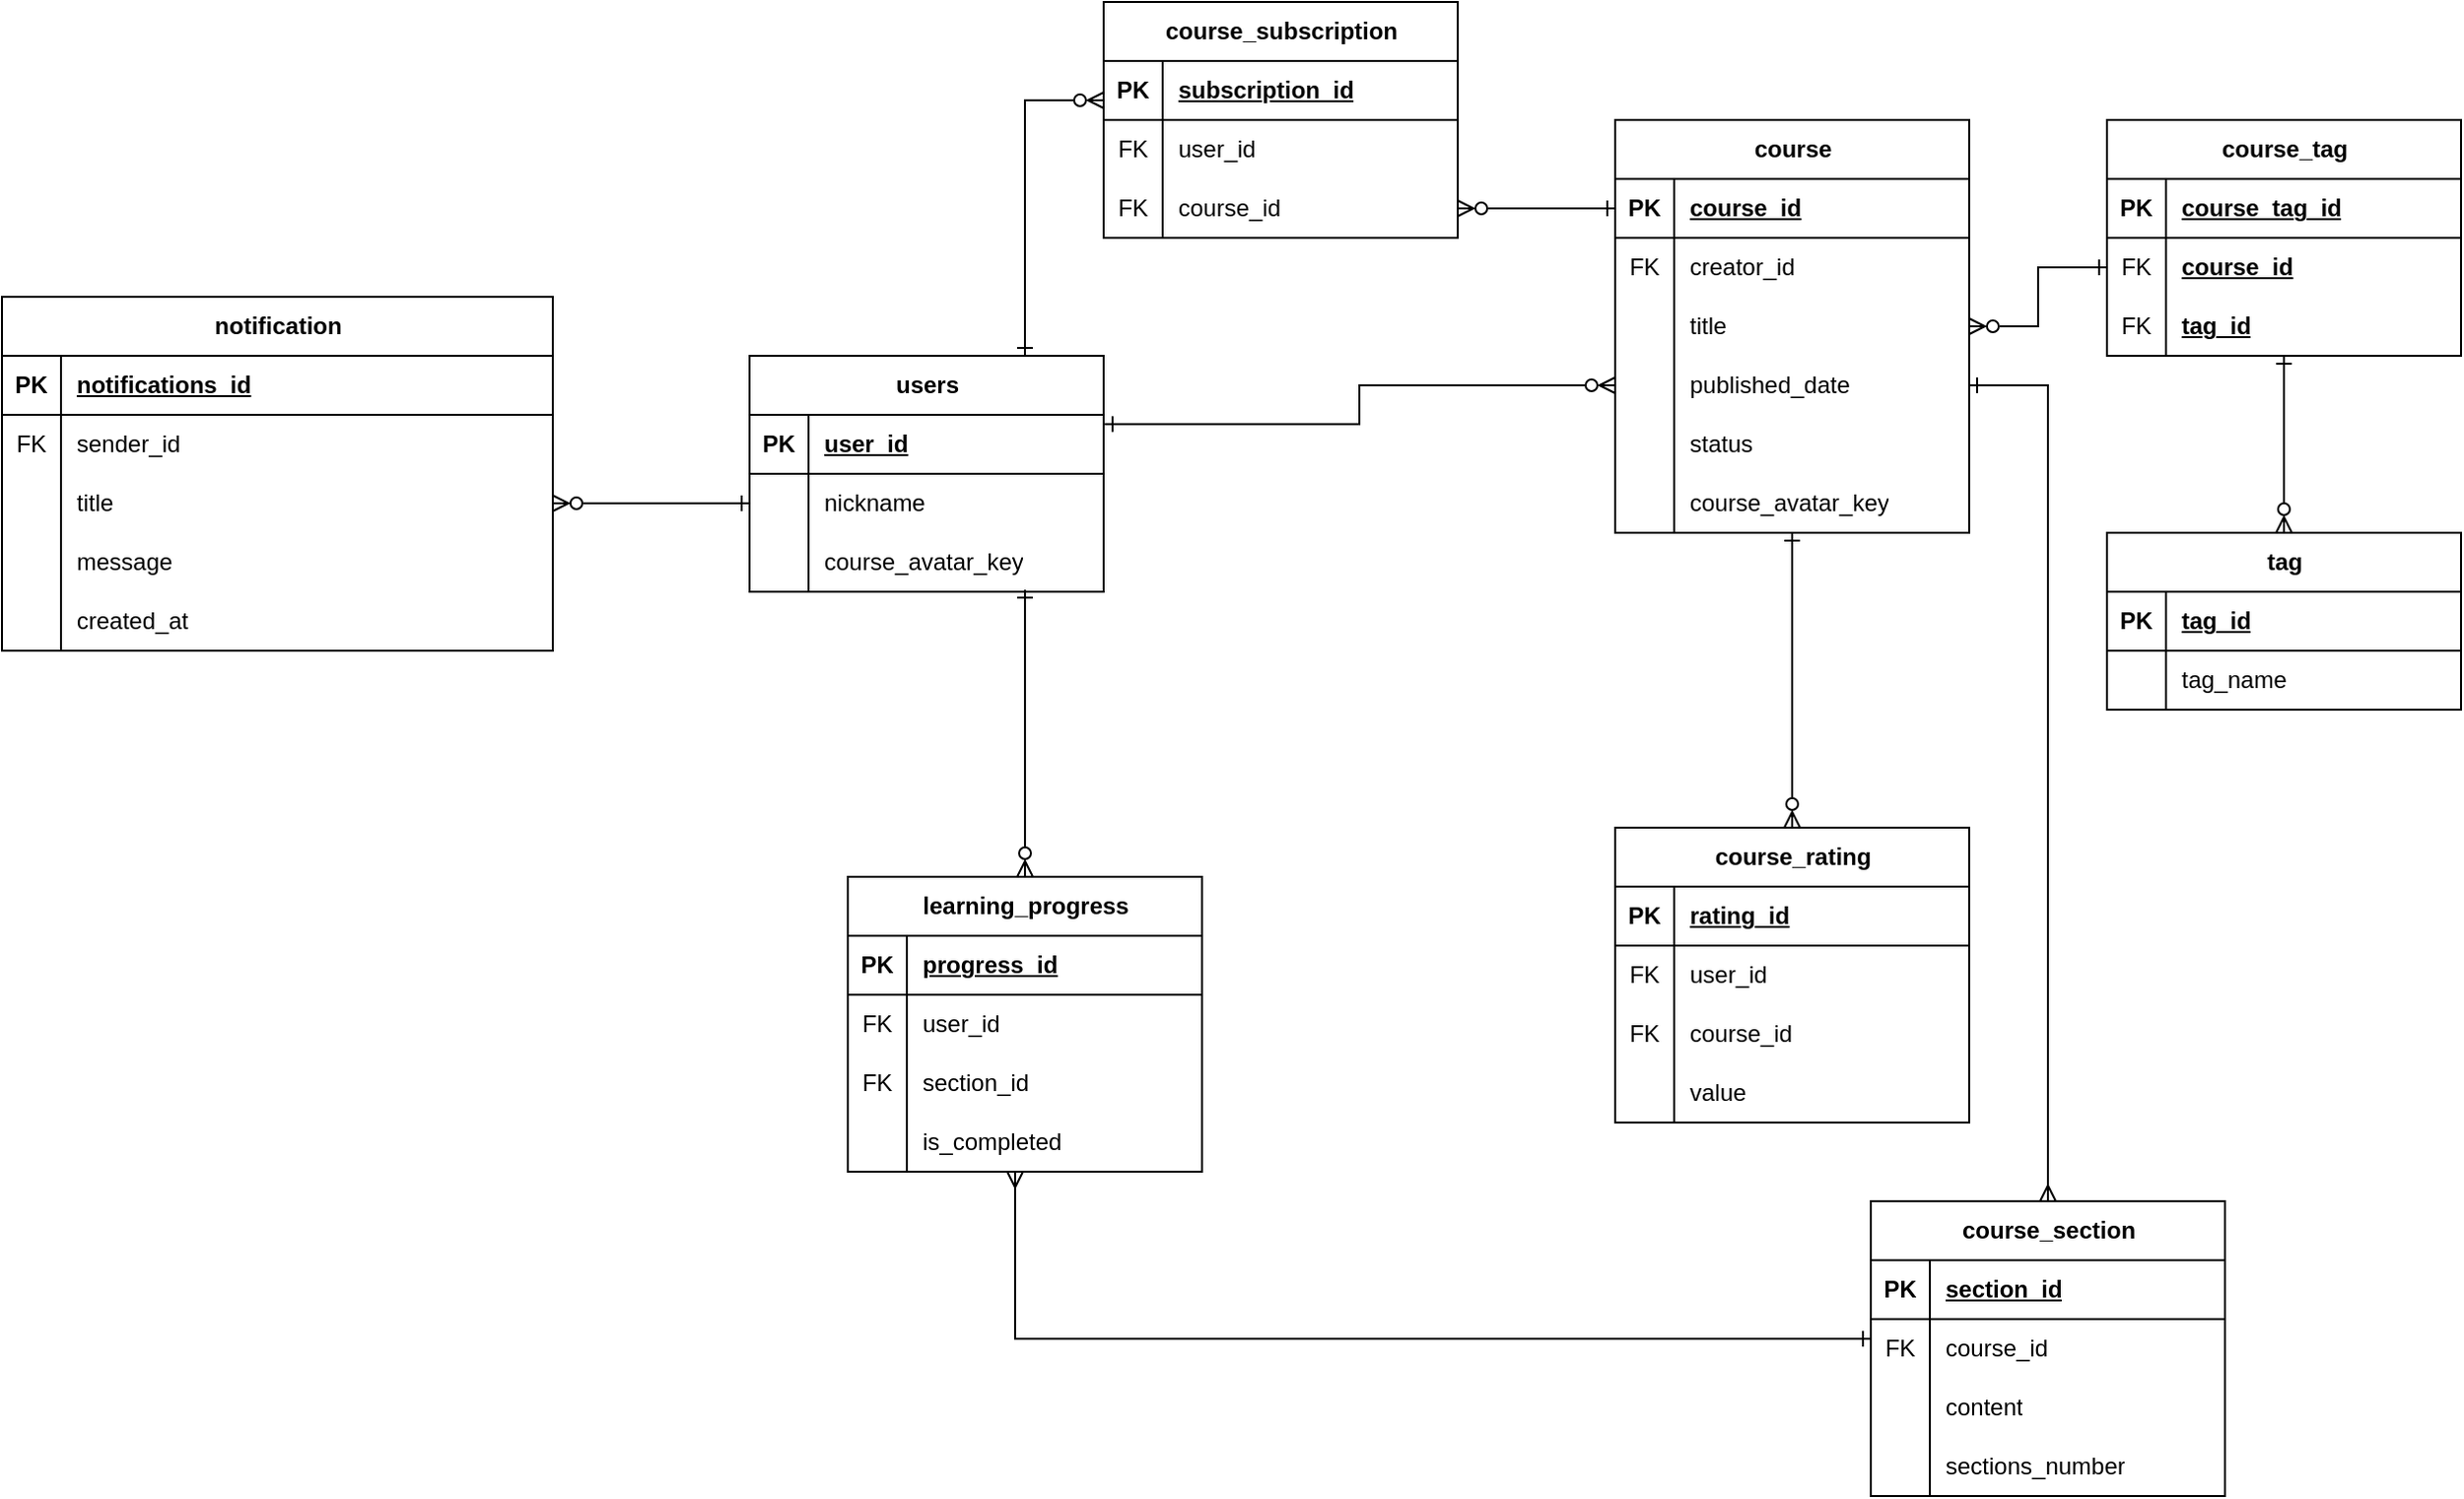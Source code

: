 <mxfile version="24.1.0" type="device">
  <diagram id="C5RBs43oDa-KdzZeNtuy" name="Page-1">
    <mxGraphModel dx="2261" dy="836" grid="1" gridSize="10" guides="1" tooltips="1" connect="1" arrows="1" fold="1" page="1" pageScale="1" pageWidth="827" pageHeight="1169" math="0" shadow="0">
      <root>
        <mxCell id="WIyWlLk6GJQsqaUBKTNV-0" />
        <mxCell id="WIyWlLk6GJQsqaUBKTNV-1" parent="WIyWlLk6GJQsqaUBKTNV-0" />
        <mxCell id="11IMK_65OThRKFa0jOW0-198" style="edgeStyle=orthogonalEdgeStyle;rounded=0;orthogonalLoop=1;jettySize=auto;html=1;startArrow=ERone;startFill=0;endArrow=ERzeroToMany;endFill=0;exitX=0.778;exitY=0.967;exitDx=0;exitDy=0;exitPerimeter=0;" parent="WIyWlLk6GJQsqaUBKTNV-1" source="FcY-hLuArH7Nwica6war-3" target="11IMK_65OThRKFa0jOW0-146" edge="1">
          <mxGeometry relative="1" as="geometry">
            <mxPoint x="210.04" y="470.0" as="sourcePoint" />
          </mxGeometry>
        </mxCell>
        <mxCell id="11IMK_65OThRKFa0jOW0-62" value="users" style="shape=table;startSize=30;container=1;collapsible=1;childLayout=tableLayout;fixedRows=1;rowLines=0;fontStyle=1;align=center;resizeLast=1;html=1;" parent="WIyWlLk6GJQsqaUBKTNV-1" vertex="1">
          <mxGeometry x="70" y="320" width="180" height="120" as="geometry" />
        </mxCell>
        <mxCell id="11IMK_65OThRKFa0jOW0-63" value="" style="shape=tableRow;horizontal=0;startSize=0;swimlaneHead=0;swimlaneBody=0;fillColor=none;collapsible=0;dropTarget=0;points=[[0,0.5],[1,0.5]];portConstraint=eastwest;top=0;left=0;right=0;bottom=1;" parent="11IMK_65OThRKFa0jOW0-62" vertex="1">
          <mxGeometry y="30" width="180" height="30" as="geometry" />
        </mxCell>
        <mxCell id="11IMK_65OThRKFa0jOW0-64" value="PK" style="shape=partialRectangle;connectable=0;fillColor=none;top=0;left=0;bottom=0;right=0;fontStyle=1;overflow=hidden;whiteSpace=wrap;html=1;" parent="11IMK_65OThRKFa0jOW0-63" vertex="1">
          <mxGeometry width="30" height="30" as="geometry">
            <mxRectangle width="30" height="30" as="alternateBounds" />
          </mxGeometry>
        </mxCell>
        <mxCell id="11IMK_65OThRKFa0jOW0-65" value="user_id" style="shape=partialRectangle;connectable=0;fillColor=none;top=0;left=0;bottom=0;right=0;align=left;spacingLeft=6;fontStyle=5;overflow=hidden;whiteSpace=wrap;html=1;" parent="11IMK_65OThRKFa0jOW0-63" vertex="1">
          <mxGeometry x="30" width="150" height="30" as="geometry">
            <mxRectangle width="150" height="30" as="alternateBounds" />
          </mxGeometry>
        </mxCell>
        <mxCell id="nsC0uyjOoahdEzcOnJ07-3" style="shape=tableRow;horizontal=0;startSize=0;swimlaneHead=0;swimlaneBody=0;fillColor=none;collapsible=0;dropTarget=0;points=[[0,0.5],[1,0.5]];portConstraint=eastwest;top=0;left=0;right=0;bottom=0;" parent="11IMK_65OThRKFa0jOW0-62" vertex="1">
          <mxGeometry y="60" width="180" height="30" as="geometry" />
        </mxCell>
        <mxCell id="nsC0uyjOoahdEzcOnJ07-4" style="shape=partialRectangle;connectable=0;fillColor=none;top=0;left=0;bottom=0;right=0;editable=1;overflow=hidden;whiteSpace=wrap;html=1;" parent="nsC0uyjOoahdEzcOnJ07-3" vertex="1">
          <mxGeometry width="30" height="30" as="geometry">
            <mxRectangle width="30" height="30" as="alternateBounds" />
          </mxGeometry>
        </mxCell>
        <mxCell id="nsC0uyjOoahdEzcOnJ07-5" value="nickname" style="shape=partialRectangle;connectable=0;fillColor=none;top=0;left=0;bottom=0;right=0;align=left;spacingLeft=6;overflow=hidden;whiteSpace=wrap;html=1;" parent="nsC0uyjOoahdEzcOnJ07-3" vertex="1">
          <mxGeometry x="30" width="150" height="30" as="geometry">
            <mxRectangle width="150" height="30" as="alternateBounds" />
          </mxGeometry>
        </mxCell>
        <mxCell id="FcY-hLuArH7Nwica6war-3" style="shape=tableRow;horizontal=0;startSize=0;swimlaneHead=0;swimlaneBody=0;fillColor=none;collapsible=0;dropTarget=0;points=[[0,0.5],[1,0.5]];portConstraint=eastwest;top=0;left=0;right=0;bottom=0;" vertex="1" parent="11IMK_65OThRKFa0jOW0-62">
          <mxGeometry y="90" width="180" height="30" as="geometry" />
        </mxCell>
        <mxCell id="FcY-hLuArH7Nwica6war-4" style="shape=partialRectangle;connectable=0;fillColor=none;top=0;left=0;bottom=0;right=0;editable=1;overflow=hidden;whiteSpace=wrap;html=1;" vertex="1" parent="FcY-hLuArH7Nwica6war-3">
          <mxGeometry width="30" height="30" as="geometry">
            <mxRectangle width="30" height="30" as="alternateBounds" />
          </mxGeometry>
        </mxCell>
        <mxCell id="FcY-hLuArH7Nwica6war-5" value="course_avatar_key" style="shape=partialRectangle;connectable=0;fillColor=none;top=0;left=0;bottom=0;right=0;align=left;spacingLeft=6;overflow=hidden;whiteSpace=wrap;html=1;" vertex="1" parent="FcY-hLuArH7Nwica6war-3">
          <mxGeometry x="30" width="150" height="30" as="geometry">
            <mxRectangle width="150" height="30" as="alternateBounds" />
          </mxGeometry>
        </mxCell>
        <mxCell id="11IMK_65OThRKFa0jOW0-195" style="edgeStyle=orthogonalEdgeStyle;rounded=0;orthogonalLoop=1;jettySize=auto;html=1;entryX=0.5;entryY=0;entryDx=0;entryDy=0;startArrow=ERone;startFill=0;endArrow=ERzeroToMany;endFill=0;" parent="WIyWlLk6GJQsqaUBKTNV-1" source="11IMK_65OThRKFa0jOW0-78" target="11IMK_65OThRKFa0jOW0-120" edge="1">
          <mxGeometry relative="1" as="geometry">
            <Array as="points" />
          </mxGeometry>
        </mxCell>
        <mxCell id="11IMK_65OThRKFa0jOW0-196" style="edgeStyle=orthogonalEdgeStyle;rounded=0;orthogonalLoop=1;jettySize=auto;html=1;startArrow=ERone;startFill=0;endArrow=ERzeroToMany;endFill=0;exitX=0;exitY=0.5;exitDx=0;exitDy=0;entryX=1;entryY=0.5;entryDx=0;entryDy=0;" parent="WIyWlLk6GJQsqaUBKTNV-1" source="11IMK_65OThRKFa0jOW0-79" target="11IMK_65OThRKFa0jOW0-143" edge="1">
          <mxGeometry relative="1" as="geometry" />
        </mxCell>
        <mxCell id="myzfNcgjHYqK8e8juPK9-27" style="edgeStyle=orthogonalEdgeStyle;rounded=0;orthogonalLoop=1;jettySize=auto;html=1;entryX=0;entryY=0.5;entryDx=0;entryDy=0;startArrow=ERzeroToMany;startFill=0;endArrow=ERone;endFill=0;" parent="WIyWlLk6GJQsqaUBKTNV-1" source="11IMK_65OThRKFa0jOW0-78" target="myzfNcgjHYqK8e8juPK9-17" edge="1">
          <mxGeometry relative="1" as="geometry" />
        </mxCell>
        <mxCell id="11IMK_65OThRKFa0jOW0-78" value="course" style="shape=table;startSize=30;container=1;collapsible=1;childLayout=tableLayout;fixedRows=1;rowLines=0;fontStyle=1;align=center;resizeLast=1;html=1;" parent="WIyWlLk6GJQsqaUBKTNV-1" vertex="1">
          <mxGeometry x="510" y="200" width="180" height="210" as="geometry" />
        </mxCell>
        <mxCell id="11IMK_65OThRKFa0jOW0-79" value="" style="shape=tableRow;horizontal=0;startSize=0;swimlaneHead=0;swimlaneBody=0;fillColor=none;collapsible=0;dropTarget=0;points=[[0,0.5],[1,0.5]];portConstraint=eastwest;top=0;left=0;right=0;bottom=1;" parent="11IMK_65OThRKFa0jOW0-78" vertex="1">
          <mxGeometry y="30" width="180" height="30" as="geometry" />
        </mxCell>
        <mxCell id="11IMK_65OThRKFa0jOW0-80" value="PK" style="shape=partialRectangle;connectable=0;fillColor=none;top=0;left=0;bottom=0;right=0;fontStyle=1;overflow=hidden;whiteSpace=wrap;html=1;" parent="11IMK_65OThRKFa0jOW0-79" vertex="1">
          <mxGeometry width="30" height="30" as="geometry">
            <mxRectangle width="30" height="30" as="alternateBounds" />
          </mxGeometry>
        </mxCell>
        <mxCell id="11IMK_65OThRKFa0jOW0-81" value="course_id" style="shape=partialRectangle;connectable=0;fillColor=none;top=0;left=0;bottom=0;right=0;align=left;spacingLeft=6;fontStyle=5;overflow=hidden;whiteSpace=wrap;html=1;" parent="11IMK_65OThRKFa0jOW0-79" vertex="1">
          <mxGeometry x="30" width="150" height="30" as="geometry">
            <mxRectangle width="150" height="30" as="alternateBounds" />
          </mxGeometry>
        </mxCell>
        <mxCell id="11IMK_65OThRKFa0jOW0-82" value="" style="shape=tableRow;horizontal=0;startSize=0;swimlaneHead=0;swimlaneBody=0;fillColor=none;collapsible=0;dropTarget=0;points=[[0,0.5],[1,0.5]];portConstraint=eastwest;top=0;left=0;right=0;bottom=0;" parent="11IMK_65OThRKFa0jOW0-78" vertex="1">
          <mxGeometry y="60" width="180" height="30" as="geometry" />
        </mxCell>
        <mxCell id="11IMK_65OThRKFa0jOW0-83" value="FK" style="shape=partialRectangle;connectable=0;fillColor=none;top=0;left=0;bottom=0;right=0;editable=1;overflow=hidden;whiteSpace=wrap;html=1;" parent="11IMK_65OThRKFa0jOW0-82" vertex="1">
          <mxGeometry width="30" height="30" as="geometry">
            <mxRectangle width="30" height="30" as="alternateBounds" />
          </mxGeometry>
        </mxCell>
        <mxCell id="11IMK_65OThRKFa0jOW0-84" value="creator_id" style="shape=partialRectangle;connectable=0;fillColor=none;top=0;left=0;bottom=0;right=0;align=left;spacingLeft=6;overflow=hidden;whiteSpace=wrap;html=1;" parent="11IMK_65OThRKFa0jOW0-82" vertex="1">
          <mxGeometry x="30" width="150" height="30" as="geometry">
            <mxRectangle width="150" height="30" as="alternateBounds" />
          </mxGeometry>
        </mxCell>
        <mxCell id="11IMK_65OThRKFa0jOW0-91" value="" style="shape=tableRow;horizontal=0;startSize=0;swimlaneHead=0;swimlaneBody=0;fillColor=none;collapsible=0;dropTarget=0;points=[[0,0.5],[1,0.5]];portConstraint=eastwest;top=0;left=0;right=0;bottom=0;" parent="11IMK_65OThRKFa0jOW0-78" vertex="1">
          <mxGeometry y="90" width="180" height="30" as="geometry" />
        </mxCell>
        <mxCell id="11IMK_65OThRKFa0jOW0-92" value="" style="shape=partialRectangle;connectable=0;fillColor=none;top=0;left=0;bottom=0;right=0;editable=1;overflow=hidden;whiteSpace=wrap;html=1;" parent="11IMK_65OThRKFa0jOW0-91" vertex="1">
          <mxGeometry width="30" height="30" as="geometry">
            <mxRectangle width="30" height="30" as="alternateBounds" />
          </mxGeometry>
        </mxCell>
        <mxCell id="11IMK_65OThRKFa0jOW0-93" value="title" style="shape=partialRectangle;connectable=0;fillColor=none;top=0;left=0;bottom=0;right=0;align=left;spacingLeft=6;overflow=hidden;whiteSpace=wrap;html=1;" parent="11IMK_65OThRKFa0jOW0-91" vertex="1">
          <mxGeometry x="30" width="150" height="30" as="geometry">
            <mxRectangle width="150" height="30" as="alternateBounds" />
          </mxGeometry>
        </mxCell>
        <mxCell id="c6RneFhJAk_ilV0qVDT2-6" value="" style="shape=tableRow;horizontal=0;startSize=0;swimlaneHead=0;swimlaneBody=0;fillColor=none;collapsible=0;dropTarget=0;points=[[0,0.5],[1,0.5]];portConstraint=eastwest;top=0;left=0;right=0;bottom=0;" parent="11IMK_65OThRKFa0jOW0-78" vertex="1">
          <mxGeometry y="120" width="180" height="30" as="geometry" />
        </mxCell>
        <mxCell id="c6RneFhJAk_ilV0qVDT2-7" value="" style="shape=partialRectangle;connectable=0;fillColor=none;top=0;left=0;bottom=0;right=0;editable=1;overflow=hidden;whiteSpace=wrap;html=1;" parent="c6RneFhJAk_ilV0qVDT2-6" vertex="1">
          <mxGeometry width="30" height="30" as="geometry">
            <mxRectangle width="30" height="30" as="alternateBounds" />
          </mxGeometry>
        </mxCell>
        <mxCell id="c6RneFhJAk_ilV0qVDT2-8" value="published_date&amp;nbsp; &amp;nbsp;" style="shape=partialRectangle;connectable=0;fillColor=none;top=0;left=0;bottom=0;right=0;align=left;spacingLeft=6;overflow=hidden;whiteSpace=wrap;html=1;" parent="c6RneFhJAk_ilV0qVDT2-6" vertex="1">
          <mxGeometry x="30" width="150" height="30" as="geometry">
            <mxRectangle width="150" height="30" as="alternateBounds" />
          </mxGeometry>
        </mxCell>
        <mxCell id="Dk3dL443pHy7qiVByHMo-0" style="shape=tableRow;horizontal=0;startSize=0;swimlaneHead=0;swimlaneBody=0;fillColor=none;collapsible=0;dropTarget=0;points=[[0,0.5],[1,0.5]];portConstraint=eastwest;top=0;left=0;right=0;bottom=0;" parent="11IMK_65OThRKFa0jOW0-78" vertex="1">
          <mxGeometry y="150" width="180" height="30" as="geometry" />
        </mxCell>
        <mxCell id="Dk3dL443pHy7qiVByHMo-1" style="shape=partialRectangle;connectable=0;fillColor=none;top=0;left=0;bottom=0;right=0;editable=1;overflow=hidden;whiteSpace=wrap;html=1;" parent="Dk3dL443pHy7qiVByHMo-0" vertex="1">
          <mxGeometry width="30" height="30" as="geometry">
            <mxRectangle width="30" height="30" as="alternateBounds" />
          </mxGeometry>
        </mxCell>
        <mxCell id="Dk3dL443pHy7qiVByHMo-2" value="status" style="shape=partialRectangle;connectable=0;fillColor=none;top=0;left=0;bottom=0;right=0;align=left;spacingLeft=6;overflow=hidden;whiteSpace=wrap;html=1;" parent="Dk3dL443pHy7qiVByHMo-0" vertex="1">
          <mxGeometry x="30" width="150" height="30" as="geometry">
            <mxRectangle width="150" height="30" as="alternateBounds" />
          </mxGeometry>
        </mxCell>
        <mxCell id="FcY-hLuArH7Nwica6war-0" style="shape=tableRow;horizontal=0;startSize=0;swimlaneHead=0;swimlaneBody=0;fillColor=none;collapsible=0;dropTarget=0;points=[[0,0.5],[1,0.5]];portConstraint=eastwest;top=0;left=0;right=0;bottom=0;" vertex="1" parent="11IMK_65OThRKFa0jOW0-78">
          <mxGeometry y="180" width="180" height="30" as="geometry" />
        </mxCell>
        <mxCell id="FcY-hLuArH7Nwica6war-1" style="shape=partialRectangle;connectable=0;fillColor=none;top=0;left=0;bottom=0;right=0;editable=1;overflow=hidden;whiteSpace=wrap;html=1;" vertex="1" parent="FcY-hLuArH7Nwica6war-0">
          <mxGeometry width="30" height="30" as="geometry">
            <mxRectangle width="30" height="30" as="alternateBounds" />
          </mxGeometry>
        </mxCell>
        <mxCell id="FcY-hLuArH7Nwica6war-2" value="course_avatar_key" style="shape=partialRectangle;connectable=0;fillColor=none;top=0;left=0;bottom=0;right=0;align=left;spacingLeft=6;overflow=hidden;whiteSpace=wrap;html=1;" vertex="1" parent="FcY-hLuArH7Nwica6war-0">
          <mxGeometry x="30" width="150" height="30" as="geometry">
            <mxRectangle width="150" height="30" as="alternateBounds" />
          </mxGeometry>
        </mxCell>
        <mxCell id="11IMK_65OThRKFa0jOW0-94" value="course_section" style="shape=table;startSize=30;container=1;collapsible=1;childLayout=tableLayout;fixedRows=1;rowLines=0;fontStyle=1;align=center;resizeLast=1;html=1;" parent="WIyWlLk6GJQsqaUBKTNV-1" vertex="1">
          <mxGeometry x="640" y="750" width="180" height="150" as="geometry" />
        </mxCell>
        <mxCell id="11IMK_65OThRKFa0jOW0-95" value="" style="shape=tableRow;horizontal=0;startSize=0;swimlaneHead=0;swimlaneBody=0;fillColor=none;collapsible=0;dropTarget=0;points=[[0,0.5],[1,0.5]];portConstraint=eastwest;top=0;left=0;right=0;bottom=1;" parent="11IMK_65OThRKFa0jOW0-94" vertex="1">
          <mxGeometry y="30" width="180" height="30" as="geometry" />
        </mxCell>
        <mxCell id="11IMK_65OThRKFa0jOW0-96" value="PK" style="shape=partialRectangle;connectable=0;fillColor=none;top=0;left=0;bottom=0;right=0;fontStyle=1;overflow=hidden;whiteSpace=wrap;html=1;" parent="11IMK_65OThRKFa0jOW0-95" vertex="1">
          <mxGeometry width="30" height="30" as="geometry">
            <mxRectangle width="30" height="30" as="alternateBounds" />
          </mxGeometry>
        </mxCell>
        <mxCell id="11IMK_65OThRKFa0jOW0-97" value="section_id " style="shape=partialRectangle;connectable=0;fillColor=none;top=0;left=0;bottom=0;right=0;align=left;spacingLeft=6;fontStyle=5;overflow=hidden;whiteSpace=wrap;html=1;" parent="11IMK_65OThRKFa0jOW0-95" vertex="1">
          <mxGeometry x="30" width="150" height="30" as="geometry">
            <mxRectangle width="150" height="30" as="alternateBounds" />
          </mxGeometry>
        </mxCell>
        <mxCell id="11IMK_65OThRKFa0jOW0-98" value="" style="shape=tableRow;horizontal=0;startSize=0;swimlaneHead=0;swimlaneBody=0;fillColor=none;collapsible=0;dropTarget=0;points=[[0,0.5],[1,0.5]];portConstraint=eastwest;top=0;left=0;right=0;bottom=0;" parent="11IMK_65OThRKFa0jOW0-94" vertex="1">
          <mxGeometry y="60" width="180" height="30" as="geometry" />
        </mxCell>
        <mxCell id="11IMK_65OThRKFa0jOW0-99" value="FK" style="shape=partialRectangle;connectable=0;fillColor=none;top=0;left=0;bottom=0;right=0;editable=1;overflow=hidden;whiteSpace=wrap;html=1;" parent="11IMK_65OThRKFa0jOW0-98" vertex="1">
          <mxGeometry width="30" height="30" as="geometry">
            <mxRectangle width="30" height="30" as="alternateBounds" />
          </mxGeometry>
        </mxCell>
        <mxCell id="11IMK_65OThRKFa0jOW0-100" value="course_id" style="shape=partialRectangle;connectable=0;fillColor=none;top=0;left=0;bottom=0;right=0;align=left;spacingLeft=6;overflow=hidden;whiteSpace=wrap;html=1;" parent="11IMK_65OThRKFa0jOW0-98" vertex="1">
          <mxGeometry x="30" width="150" height="30" as="geometry">
            <mxRectangle width="150" height="30" as="alternateBounds" />
          </mxGeometry>
        </mxCell>
        <mxCell id="JiT0FAPMgWgcDBWMJKIR-0" style="shape=tableRow;horizontal=0;startSize=0;swimlaneHead=0;swimlaneBody=0;fillColor=none;collapsible=0;dropTarget=0;points=[[0,0.5],[1,0.5]];portConstraint=eastwest;top=0;left=0;right=0;bottom=0;" parent="11IMK_65OThRKFa0jOW0-94" vertex="1">
          <mxGeometry y="90" width="180" height="30" as="geometry" />
        </mxCell>
        <mxCell id="JiT0FAPMgWgcDBWMJKIR-1" style="shape=partialRectangle;connectable=0;fillColor=none;top=0;left=0;bottom=0;right=0;editable=1;overflow=hidden;whiteSpace=wrap;html=1;" parent="JiT0FAPMgWgcDBWMJKIR-0" vertex="1">
          <mxGeometry width="30" height="30" as="geometry">
            <mxRectangle width="30" height="30" as="alternateBounds" />
          </mxGeometry>
        </mxCell>
        <mxCell id="JiT0FAPMgWgcDBWMJKIR-2" value="content" style="shape=partialRectangle;connectable=0;fillColor=none;top=0;left=0;bottom=0;right=0;align=left;spacingLeft=6;overflow=hidden;whiteSpace=wrap;html=1;" parent="JiT0FAPMgWgcDBWMJKIR-0" vertex="1">
          <mxGeometry x="30" width="150" height="30" as="geometry">
            <mxRectangle width="150" height="30" as="alternateBounds" />
          </mxGeometry>
        </mxCell>
        <mxCell id="c6RneFhJAk_ilV0qVDT2-3" value="" style="shape=tableRow;horizontal=0;startSize=0;swimlaneHead=0;swimlaneBody=0;fillColor=none;collapsible=0;dropTarget=0;points=[[0,0.5],[1,0.5]];portConstraint=eastwest;top=0;left=0;right=0;bottom=0;" parent="11IMK_65OThRKFa0jOW0-94" vertex="1">
          <mxGeometry y="120" width="180" height="30" as="geometry" />
        </mxCell>
        <mxCell id="c6RneFhJAk_ilV0qVDT2-4" value="" style="shape=partialRectangle;connectable=0;fillColor=none;top=0;left=0;bottom=0;right=0;editable=1;overflow=hidden;whiteSpace=wrap;html=1;" parent="c6RneFhJAk_ilV0qVDT2-3" vertex="1">
          <mxGeometry width="30" height="30" as="geometry">
            <mxRectangle width="30" height="30" as="alternateBounds" />
          </mxGeometry>
        </mxCell>
        <mxCell id="c6RneFhJAk_ilV0qVDT2-5" value="sections_number" style="shape=partialRectangle;connectable=0;fillColor=none;top=0;left=0;bottom=0;right=0;align=left;spacingLeft=6;overflow=hidden;whiteSpace=wrap;html=1;" parent="c6RneFhJAk_ilV0qVDT2-3" vertex="1">
          <mxGeometry x="30" width="150" height="30" as="geometry">
            <mxRectangle width="150" height="30" as="alternateBounds" />
          </mxGeometry>
        </mxCell>
        <mxCell id="11IMK_65OThRKFa0jOW0-120" value="course_rating" style="shape=table;startSize=30;container=1;collapsible=1;childLayout=tableLayout;fixedRows=1;rowLines=0;fontStyle=1;align=center;resizeLast=1;html=1;" parent="WIyWlLk6GJQsqaUBKTNV-1" vertex="1">
          <mxGeometry x="510" y="560" width="180" height="150" as="geometry" />
        </mxCell>
        <mxCell id="11IMK_65OThRKFa0jOW0-121" value="" style="shape=tableRow;horizontal=0;startSize=0;swimlaneHead=0;swimlaneBody=0;fillColor=none;collapsible=0;dropTarget=0;points=[[0,0.5],[1,0.5]];portConstraint=eastwest;top=0;left=0;right=0;bottom=1;" parent="11IMK_65OThRKFa0jOW0-120" vertex="1">
          <mxGeometry y="30" width="180" height="30" as="geometry" />
        </mxCell>
        <mxCell id="11IMK_65OThRKFa0jOW0-122" value="PK" style="shape=partialRectangle;connectable=0;fillColor=none;top=0;left=0;bottom=0;right=0;fontStyle=1;overflow=hidden;whiteSpace=wrap;html=1;" parent="11IMK_65OThRKFa0jOW0-121" vertex="1">
          <mxGeometry width="30" height="30" as="geometry">
            <mxRectangle width="30" height="30" as="alternateBounds" />
          </mxGeometry>
        </mxCell>
        <mxCell id="11IMK_65OThRKFa0jOW0-123" value="rating_id" style="shape=partialRectangle;connectable=0;fillColor=none;top=0;left=0;bottom=0;right=0;align=left;spacingLeft=6;fontStyle=5;overflow=hidden;whiteSpace=wrap;html=1;" parent="11IMK_65OThRKFa0jOW0-121" vertex="1">
          <mxGeometry x="30" width="150" height="30" as="geometry">
            <mxRectangle width="150" height="30" as="alternateBounds" />
          </mxGeometry>
        </mxCell>
        <mxCell id="11IMK_65OThRKFa0jOW0-124" value="" style="shape=tableRow;horizontal=0;startSize=0;swimlaneHead=0;swimlaneBody=0;fillColor=none;collapsible=0;dropTarget=0;points=[[0,0.5],[1,0.5]];portConstraint=eastwest;top=0;left=0;right=0;bottom=0;" parent="11IMK_65OThRKFa0jOW0-120" vertex="1">
          <mxGeometry y="60" width="180" height="30" as="geometry" />
        </mxCell>
        <mxCell id="11IMK_65OThRKFa0jOW0-125" value="FK" style="shape=partialRectangle;connectable=0;fillColor=none;top=0;left=0;bottom=0;right=0;editable=1;overflow=hidden;whiteSpace=wrap;html=1;" parent="11IMK_65OThRKFa0jOW0-124" vertex="1">
          <mxGeometry width="30" height="30" as="geometry">
            <mxRectangle width="30" height="30" as="alternateBounds" />
          </mxGeometry>
        </mxCell>
        <mxCell id="11IMK_65OThRKFa0jOW0-126" value="user_id" style="shape=partialRectangle;connectable=0;fillColor=none;top=0;left=0;bottom=0;right=0;align=left;spacingLeft=6;overflow=hidden;whiteSpace=wrap;html=1;" parent="11IMK_65OThRKFa0jOW0-124" vertex="1">
          <mxGeometry x="30" width="150" height="30" as="geometry">
            <mxRectangle width="150" height="30" as="alternateBounds" />
          </mxGeometry>
        </mxCell>
        <mxCell id="11IMK_65OThRKFa0jOW0-127" value="" style="shape=tableRow;horizontal=0;startSize=0;swimlaneHead=0;swimlaneBody=0;fillColor=none;collapsible=0;dropTarget=0;points=[[0,0.5],[1,0.5]];portConstraint=eastwest;top=0;left=0;right=0;bottom=0;" parent="11IMK_65OThRKFa0jOW0-120" vertex="1">
          <mxGeometry y="90" width="180" height="30" as="geometry" />
        </mxCell>
        <mxCell id="11IMK_65OThRKFa0jOW0-128" value="FK" style="shape=partialRectangle;connectable=0;fillColor=none;top=0;left=0;bottom=0;right=0;editable=1;overflow=hidden;whiteSpace=wrap;html=1;" parent="11IMK_65OThRKFa0jOW0-127" vertex="1">
          <mxGeometry width="30" height="30" as="geometry">
            <mxRectangle width="30" height="30" as="alternateBounds" />
          </mxGeometry>
        </mxCell>
        <mxCell id="11IMK_65OThRKFa0jOW0-129" value="course_id" style="shape=partialRectangle;connectable=0;fillColor=none;top=0;left=0;bottom=0;right=0;align=left;spacingLeft=6;overflow=hidden;whiteSpace=wrap;html=1;" parent="11IMK_65OThRKFa0jOW0-127" vertex="1">
          <mxGeometry x="30" width="150" height="30" as="geometry">
            <mxRectangle width="150" height="30" as="alternateBounds" />
          </mxGeometry>
        </mxCell>
        <mxCell id="11IMK_65OThRKFa0jOW0-130" value="" style="shape=tableRow;horizontal=0;startSize=0;swimlaneHead=0;swimlaneBody=0;fillColor=none;collapsible=0;dropTarget=0;points=[[0,0.5],[1,0.5]];portConstraint=eastwest;top=0;left=0;right=0;bottom=0;" parent="11IMK_65OThRKFa0jOW0-120" vertex="1">
          <mxGeometry y="120" width="180" height="30" as="geometry" />
        </mxCell>
        <mxCell id="11IMK_65OThRKFa0jOW0-131" value="" style="shape=partialRectangle;connectable=0;fillColor=none;top=0;left=0;bottom=0;right=0;editable=1;overflow=hidden;whiteSpace=wrap;html=1;" parent="11IMK_65OThRKFa0jOW0-130" vertex="1">
          <mxGeometry width="30" height="30" as="geometry">
            <mxRectangle width="30" height="30" as="alternateBounds" />
          </mxGeometry>
        </mxCell>
        <mxCell id="11IMK_65OThRKFa0jOW0-132" value="value" style="shape=partialRectangle;connectable=0;fillColor=none;top=0;left=0;bottom=0;right=0;align=left;spacingLeft=6;overflow=hidden;whiteSpace=wrap;html=1;" parent="11IMK_65OThRKFa0jOW0-130" vertex="1">
          <mxGeometry x="30" width="150" height="30" as="geometry">
            <mxRectangle width="150" height="30" as="alternateBounds" />
          </mxGeometry>
        </mxCell>
        <mxCell id="11IMK_65OThRKFa0jOW0-136" value="course_subscription" style="shape=table;startSize=30;container=1;collapsible=1;childLayout=tableLayout;fixedRows=1;rowLines=0;fontStyle=1;align=center;resizeLast=1;html=1;" parent="WIyWlLk6GJQsqaUBKTNV-1" vertex="1">
          <mxGeometry x="250" y="140" width="180" height="120" as="geometry" />
        </mxCell>
        <mxCell id="11IMK_65OThRKFa0jOW0-137" value="" style="shape=tableRow;horizontal=0;startSize=0;swimlaneHead=0;swimlaneBody=0;fillColor=none;collapsible=0;dropTarget=0;points=[[0,0.5],[1,0.5]];portConstraint=eastwest;top=0;left=0;right=0;bottom=1;" parent="11IMK_65OThRKFa0jOW0-136" vertex="1">
          <mxGeometry y="30" width="180" height="30" as="geometry" />
        </mxCell>
        <mxCell id="11IMK_65OThRKFa0jOW0-138" value="PK" style="shape=partialRectangle;connectable=0;fillColor=none;top=0;left=0;bottom=0;right=0;fontStyle=1;overflow=hidden;whiteSpace=wrap;html=1;" parent="11IMK_65OThRKFa0jOW0-137" vertex="1">
          <mxGeometry width="30" height="30" as="geometry">
            <mxRectangle width="30" height="30" as="alternateBounds" />
          </mxGeometry>
        </mxCell>
        <mxCell id="11IMK_65OThRKFa0jOW0-139" value="&lt;div style=&quot;&quot;&gt;subscription_id&lt;br&gt;&lt;/div&gt;" style="shape=partialRectangle;connectable=0;fillColor=none;top=0;left=0;bottom=0;right=0;align=left;spacingLeft=6;fontStyle=5;overflow=hidden;whiteSpace=wrap;html=1;" parent="11IMK_65OThRKFa0jOW0-137" vertex="1">
          <mxGeometry x="30" width="150" height="30" as="geometry">
            <mxRectangle width="150" height="30" as="alternateBounds" />
          </mxGeometry>
        </mxCell>
        <mxCell id="11IMK_65OThRKFa0jOW0-140" value="" style="shape=tableRow;horizontal=0;startSize=0;swimlaneHead=0;swimlaneBody=0;fillColor=none;collapsible=0;dropTarget=0;points=[[0,0.5],[1,0.5]];portConstraint=eastwest;top=0;left=0;right=0;bottom=0;" parent="11IMK_65OThRKFa0jOW0-136" vertex="1">
          <mxGeometry y="60" width="180" height="30" as="geometry" />
        </mxCell>
        <mxCell id="11IMK_65OThRKFa0jOW0-141" value="FK" style="shape=partialRectangle;connectable=0;fillColor=none;top=0;left=0;bottom=0;right=0;editable=1;overflow=hidden;whiteSpace=wrap;html=1;" parent="11IMK_65OThRKFa0jOW0-140" vertex="1">
          <mxGeometry width="30" height="30" as="geometry">
            <mxRectangle width="30" height="30" as="alternateBounds" />
          </mxGeometry>
        </mxCell>
        <mxCell id="11IMK_65OThRKFa0jOW0-142" value="user_id" style="shape=partialRectangle;connectable=0;fillColor=none;top=0;left=0;bottom=0;right=0;align=left;spacingLeft=6;overflow=hidden;whiteSpace=wrap;html=1;" parent="11IMK_65OThRKFa0jOW0-140" vertex="1">
          <mxGeometry x="30" width="150" height="30" as="geometry">
            <mxRectangle width="150" height="30" as="alternateBounds" />
          </mxGeometry>
        </mxCell>
        <mxCell id="11IMK_65OThRKFa0jOW0-143" value="" style="shape=tableRow;horizontal=0;startSize=0;swimlaneHead=0;swimlaneBody=0;fillColor=none;collapsible=0;dropTarget=0;points=[[0,0.5],[1,0.5]];portConstraint=eastwest;top=0;left=0;right=0;bottom=0;" parent="11IMK_65OThRKFa0jOW0-136" vertex="1">
          <mxGeometry y="90" width="180" height="30" as="geometry" />
        </mxCell>
        <mxCell id="11IMK_65OThRKFa0jOW0-144" value="FK" style="shape=partialRectangle;connectable=0;fillColor=none;top=0;left=0;bottom=0;right=0;editable=1;overflow=hidden;whiteSpace=wrap;html=1;" parent="11IMK_65OThRKFa0jOW0-143" vertex="1">
          <mxGeometry width="30" height="30" as="geometry">
            <mxRectangle width="30" height="30" as="alternateBounds" />
          </mxGeometry>
        </mxCell>
        <mxCell id="11IMK_65OThRKFa0jOW0-145" value="course_id" style="shape=partialRectangle;connectable=0;fillColor=none;top=0;left=0;bottom=0;right=0;align=left;spacingLeft=6;overflow=hidden;whiteSpace=wrap;html=1;" parent="11IMK_65OThRKFa0jOW0-143" vertex="1">
          <mxGeometry x="30" width="150" height="30" as="geometry">
            <mxRectangle width="150" height="30" as="alternateBounds" />
          </mxGeometry>
        </mxCell>
        <mxCell id="11IMK_65OThRKFa0jOW0-146" value="learning_progress" style="shape=table;startSize=30;container=1;collapsible=1;childLayout=tableLayout;fixedRows=1;rowLines=0;fontStyle=1;align=center;resizeLast=1;html=1;" parent="WIyWlLk6GJQsqaUBKTNV-1" vertex="1">
          <mxGeometry x="120" y="585" width="180" height="150" as="geometry" />
        </mxCell>
        <mxCell id="11IMK_65OThRKFa0jOW0-147" value="" style="shape=tableRow;horizontal=0;startSize=0;swimlaneHead=0;swimlaneBody=0;fillColor=none;collapsible=0;dropTarget=0;points=[[0,0.5],[1,0.5]];portConstraint=eastwest;top=0;left=0;right=0;bottom=1;" parent="11IMK_65OThRKFa0jOW0-146" vertex="1">
          <mxGeometry y="30" width="180" height="30" as="geometry" />
        </mxCell>
        <mxCell id="11IMK_65OThRKFa0jOW0-148" value="PK" style="shape=partialRectangle;connectable=0;fillColor=none;top=0;left=0;bottom=0;right=0;fontStyle=1;overflow=hidden;whiteSpace=wrap;html=1;" parent="11IMK_65OThRKFa0jOW0-147" vertex="1">
          <mxGeometry width="30" height="30" as="geometry">
            <mxRectangle width="30" height="30" as="alternateBounds" />
          </mxGeometry>
        </mxCell>
        <mxCell id="11IMK_65OThRKFa0jOW0-149" value="progress_id" style="shape=partialRectangle;connectable=0;fillColor=none;top=0;left=0;bottom=0;right=0;align=left;spacingLeft=6;fontStyle=5;overflow=hidden;whiteSpace=wrap;html=1;" parent="11IMK_65OThRKFa0jOW0-147" vertex="1">
          <mxGeometry x="30" width="150" height="30" as="geometry">
            <mxRectangle width="150" height="30" as="alternateBounds" />
          </mxGeometry>
        </mxCell>
        <mxCell id="11IMK_65OThRKFa0jOW0-150" value="" style="shape=tableRow;horizontal=0;startSize=0;swimlaneHead=0;swimlaneBody=0;fillColor=none;collapsible=0;dropTarget=0;points=[[0,0.5],[1,0.5]];portConstraint=eastwest;top=0;left=0;right=0;bottom=0;" parent="11IMK_65OThRKFa0jOW0-146" vertex="1">
          <mxGeometry y="60" width="180" height="30" as="geometry" />
        </mxCell>
        <mxCell id="11IMK_65OThRKFa0jOW0-151" value="FK" style="shape=partialRectangle;connectable=0;fillColor=none;top=0;left=0;bottom=0;right=0;editable=1;overflow=hidden;whiteSpace=wrap;html=1;" parent="11IMK_65OThRKFa0jOW0-150" vertex="1">
          <mxGeometry width="30" height="30" as="geometry">
            <mxRectangle width="30" height="30" as="alternateBounds" />
          </mxGeometry>
        </mxCell>
        <mxCell id="11IMK_65OThRKFa0jOW0-152" value="user_id" style="shape=partialRectangle;connectable=0;fillColor=none;top=0;left=0;bottom=0;right=0;align=left;spacingLeft=6;overflow=hidden;whiteSpace=wrap;html=1;" parent="11IMK_65OThRKFa0jOW0-150" vertex="1">
          <mxGeometry x="30" width="150" height="30" as="geometry">
            <mxRectangle width="150" height="30" as="alternateBounds" />
          </mxGeometry>
        </mxCell>
        <mxCell id="11IMK_65OThRKFa0jOW0-153" value="" style="shape=tableRow;horizontal=0;startSize=0;swimlaneHead=0;swimlaneBody=0;fillColor=none;collapsible=0;dropTarget=0;points=[[0,0.5],[1,0.5]];portConstraint=eastwest;top=0;left=0;right=0;bottom=0;" parent="11IMK_65OThRKFa0jOW0-146" vertex="1">
          <mxGeometry y="90" width="180" height="30" as="geometry" />
        </mxCell>
        <mxCell id="11IMK_65OThRKFa0jOW0-154" value="FK" style="shape=partialRectangle;connectable=0;fillColor=none;top=0;left=0;bottom=0;right=0;editable=1;overflow=hidden;whiteSpace=wrap;html=1;" parent="11IMK_65OThRKFa0jOW0-153" vertex="1">
          <mxGeometry width="30" height="30" as="geometry">
            <mxRectangle width="30" height="30" as="alternateBounds" />
          </mxGeometry>
        </mxCell>
        <mxCell id="11IMK_65OThRKFa0jOW0-155" value="section_id" style="shape=partialRectangle;connectable=0;fillColor=none;top=0;left=0;bottom=0;right=0;align=left;spacingLeft=6;overflow=hidden;whiteSpace=wrap;html=1;" parent="11IMK_65OThRKFa0jOW0-153" vertex="1">
          <mxGeometry x="30" width="150" height="30" as="geometry">
            <mxRectangle width="150" height="30" as="alternateBounds" />
          </mxGeometry>
        </mxCell>
        <mxCell id="11IMK_65OThRKFa0jOW0-156" value="" style="shape=tableRow;horizontal=0;startSize=0;swimlaneHead=0;swimlaneBody=0;fillColor=none;collapsible=0;dropTarget=0;points=[[0,0.5],[1,0.5]];portConstraint=eastwest;top=0;left=0;right=0;bottom=0;" parent="11IMK_65OThRKFa0jOW0-146" vertex="1">
          <mxGeometry y="120" width="180" height="30" as="geometry" />
        </mxCell>
        <mxCell id="11IMK_65OThRKFa0jOW0-157" value="" style="shape=partialRectangle;connectable=0;fillColor=none;top=0;left=0;bottom=0;right=0;editable=1;overflow=hidden;whiteSpace=wrap;html=1;" parent="11IMK_65OThRKFa0jOW0-156" vertex="1">
          <mxGeometry width="30" height="30" as="geometry">
            <mxRectangle width="30" height="30" as="alternateBounds" />
          </mxGeometry>
        </mxCell>
        <mxCell id="11IMK_65OThRKFa0jOW0-158" value="is_completed" style="shape=partialRectangle;connectable=0;fillColor=none;top=0;left=0;bottom=0;right=0;align=left;spacingLeft=6;overflow=hidden;whiteSpace=wrap;html=1;" parent="11IMK_65OThRKFa0jOW0-156" vertex="1">
          <mxGeometry x="30" width="150" height="30" as="geometry">
            <mxRectangle width="150" height="30" as="alternateBounds" />
          </mxGeometry>
        </mxCell>
        <mxCell id="11IMK_65OThRKFa0jOW0-192" style="rounded=0;orthogonalLoop=1;jettySize=auto;html=1;strokeColor=default;startArrow=ERone;startFill=0;endArrow=ERzeroToMany;endFill=0;entryX=0;entryY=0.5;entryDx=0;entryDy=0;edgeStyle=orthogonalEdgeStyle;exitX=1.003;exitY=0.157;exitDx=0;exitDy=0;exitPerimeter=0;" parent="WIyWlLk6GJQsqaUBKTNV-1" source="11IMK_65OThRKFa0jOW0-63" target="c6RneFhJAk_ilV0qVDT2-6" edge="1">
          <mxGeometry relative="1" as="geometry">
            <mxPoint x="310" y="360" as="sourcePoint" />
            <Array as="points">
              <mxPoint x="380" y="355" />
              <mxPoint x="380" y="335" />
            </Array>
          </mxGeometry>
        </mxCell>
        <mxCell id="11IMK_65OThRKFa0jOW0-193" style="edgeStyle=orthogonalEdgeStyle;rounded=0;orthogonalLoop=1;jettySize=auto;html=1;startArrow=ERone;startFill=0;endArrow=ERmany;endFill=0;" parent="WIyWlLk6GJQsqaUBKTNV-1" target="11IMK_65OThRKFa0jOW0-94" edge="1">
          <mxGeometry relative="1" as="geometry">
            <mxPoint x="690" y="335" as="sourcePoint" />
            <Array as="points">
              <mxPoint x="730" y="335" />
            </Array>
          </mxGeometry>
        </mxCell>
        <mxCell id="11IMK_65OThRKFa0jOW0-197" style="edgeStyle=orthogonalEdgeStyle;rounded=0;orthogonalLoop=1;jettySize=auto;html=1;endArrow=ERzeroToMany;endFill=0;startArrow=ERone;startFill=0;" parent="WIyWlLk6GJQsqaUBKTNV-1" source="11IMK_65OThRKFa0jOW0-62" edge="1">
          <mxGeometry relative="1" as="geometry">
            <Array as="points">
              <mxPoint x="210" y="190" />
              <mxPoint x="250" y="190" />
            </Array>
            <mxPoint x="250" y="190" as="targetPoint" />
          </mxGeometry>
        </mxCell>
        <mxCell id="11IMK_65OThRKFa0jOW0-199" style="edgeStyle=orthogonalEdgeStyle;rounded=0;orthogonalLoop=1;jettySize=auto;html=1;startArrow=ERone;startFill=0;endArrow=ERmany;endFill=0;" parent="WIyWlLk6GJQsqaUBKTNV-1" source="11IMK_65OThRKFa0jOW0-94" target="11IMK_65OThRKFa0jOW0-156" edge="1">
          <mxGeometry relative="1" as="geometry">
            <Array as="points">
              <mxPoint x="205" y="820" />
            </Array>
          </mxGeometry>
        </mxCell>
        <mxCell id="3W05A4Zz5KQ-nqfxl_zG-30" style="edgeStyle=orthogonalEdgeStyle;rounded=0;orthogonalLoop=1;jettySize=auto;html=1;entryX=0;entryY=0.5;entryDx=0;entryDy=0;startArrow=ERzeroToMany;startFill=0;endArrow=ERone;endFill=0;exitX=1;exitY=0.5;exitDx=0;exitDy=0;" parent="WIyWlLk6GJQsqaUBKTNV-1" source="3W05A4Zz5KQ-nqfxl_zG-7" target="nsC0uyjOoahdEzcOnJ07-3" edge="1">
          <mxGeometry relative="1" as="geometry">
            <Array as="points">
              <mxPoint x="-10" y="395" />
              <mxPoint x="-10" y="395" />
            </Array>
            <mxPoint x="70" y="405" as="targetPoint" />
          </mxGeometry>
        </mxCell>
        <mxCell id="3W05A4Zz5KQ-nqfxl_zG-0" value="notification" style="shape=table;startSize=30;container=1;collapsible=1;childLayout=tableLayout;fixedRows=1;rowLines=0;fontStyle=1;align=center;resizeLast=1;html=1;" parent="WIyWlLk6GJQsqaUBKTNV-1" vertex="1">
          <mxGeometry x="-310" y="290" width="280" height="180" as="geometry" />
        </mxCell>
        <mxCell id="3W05A4Zz5KQ-nqfxl_zG-1" value="" style="shape=tableRow;horizontal=0;startSize=0;swimlaneHead=0;swimlaneBody=0;fillColor=none;collapsible=0;dropTarget=0;points=[[0,0.5],[1,0.5]];portConstraint=eastwest;top=0;left=0;right=0;bottom=1;" parent="3W05A4Zz5KQ-nqfxl_zG-0" vertex="1">
          <mxGeometry y="30" width="280" height="30" as="geometry" />
        </mxCell>
        <mxCell id="3W05A4Zz5KQ-nqfxl_zG-2" value="PK" style="shape=partialRectangle;connectable=0;fillColor=none;top=0;left=0;bottom=0;right=0;fontStyle=1;overflow=hidden;whiteSpace=wrap;html=1;" parent="3W05A4Zz5KQ-nqfxl_zG-1" vertex="1">
          <mxGeometry width="30" height="30" as="geometry">
            <mxRectangle width="30" height="30" as="alternateBounds" />
          </mxGeometry>
        </mxCell>
        <mxCell id="3W05A4Zz5KQ-nqfxl_zG-3" value="notifications_id" style="shape=partialRectangle;connectable=0;fillColor=none;top=0;left=0;bottom=0;right=0;align=left;spacingLeft=6;fontStyle=5;overflow=hidden;whiteSpace=wrap;html=1;" parent="3W05A4Zz5KQ-nqfxl_zG-1" vertex="1">
          <mxGeometry x="30" width="250" height="30" as="geometry">
            <mxRectangle width="250" height="30" as="alternateBounds" />
          </mxGeometry>
        </mxCell>
        <mxCell id="3W05A4Zz5KQ-nqfxl_zG-4" style="shape=tableRow;horizontal=0;startSize=0;swimlaneHead=0;swimlaneBody=0;fillColor=none;collapsible=0;dropTarget=0;points=[[0,0.5],[1,0.5]];portConstraint=eastwest;top=0;left=0;right=0;bottom=0;" parent="3W05A4Zz5KQ-nqfxl_zG-0" vertex="1">
          <mxGeometry y="60" width="280" height="30" as="geometry" />
        </mxCell>
        <mxCell id="3W05A4Zz5KQ-nqfxl_zG-5" value="FK" style="shape=partialRectangle;connectable=0;fillColor=none;top=0;left=0;bottom=0;right=0;editable=1;overflow=hidden;whiteSpace=wrap;html=1;" parent="3W05A4Zz5KQ-nqfxl_zG-4" vertex="1">
          <mxGeometry width="30" height="30" as="geometry">
            <mxRectangle width="30" height="30" as="alternateBounds" />
          </mxGeometry>
        </mxCell>
        <mxCell id="3W05A4Zz5KQ-nqfxl_zG-6" value="sender_id" style="shape=partialRectangle;connectable=0;fillColor=none;top=0;left=0;bottom=0;right=0;align=left;spacingLeft=6;overflow=hidden;whiteSpace=wrap;html=1;" parent="3W05A4Zz5KQ-nqfxl_zG-4" vertex="1">
          <mxGeometry x="30" width="250" height="30" as="geometry">
            <mxRectangle width="250" height="30" as="alternateBounds" />
          </mxGeometry>
        </mxCell>
        <mxCell id="3W05A4Zz5KQ-nqfxl_zG-7" style="shape=tableRow;horizontal=0;startSize=0;swimlaneHead=0;swimlaneBody=0;fillColor=none;collapsible=0;dropTarget=0;points=[[0,0.5],[1,0.5]];portConstraint=eastwest;top=0;left=0;right=0;bottom=0;" parent="3W05A4Zz5KQ-nqfxl_zG-0" vertex="1">
          <mxGeometry y="90" width="280" height="30" as="geometry" />
        </mxCell>
        <mxCell id="3W05A4Zz5KQ-nqfxl_zG-8" value="" style="shape=partialRectangle;connectable=0;fillColor=none;top=0;left=0;bottom=0;right=0;editable=1;overflow=hidden;whiteSpace=wrap;html=1;" parent="3W05A4Zz5KQ-nqfxl_zG-7" vertex="1">
          <mxGeometry width="30" height="30" as="geometry">
            <mxRectangle width="30" height="30" as="alternateBounds" />
          </mxGeometry>
        </mxCell>
        <mxCell id="3W05A4Zz5KQ-nqfxl_zG-9" value="title" style="shape=partialRectangle;connectable=0;fillColor=none;top=0;left=0;bottom=0;right=0;align=left;spacingLeft=6;overflow=hidden;whiteSpace=wrap;html=1;" parent="3W05A4Zz5KQ-nqfxl_zG-7" vertex="1">
          <mxGeometry x="30" width="250" height="30" as="geometry">
            <mxRectangle width="250" height="30" as="alternateBounds" />
          </mxGeometry>
        </mxCell>
        <mxCell id="3W05A4Zz5KQ-nqfxl_zG-10" value="" style="shape=tableRow;horizontal=0;startSize=0;swimlaneHead=0;swimlaneBody=0;fillColor=none;collapsible=0;dropTarget=0;points=[[0,0.5],[1,0.5]];portConstraint=eastwest;top=0;left=0;right=0;bottom=0;" parent="3W05A4Zz5KQ-nqfxl_zG-0" vertex="1">
          <mxGeometry y="120" width="280" height="30" as="geometry" />
        </mxCell>
        <mxCell id="3W05A4Zz5KQ-nqfxl_zG-11" value="" style="shape=partialRectangle;connectable=0;fillColor=none;top=0;left=0;bottom=0;right=0;editable=1;overflow=hidden;whiteSpace=wrap;html=1;" parent="3W05A4Zz5KQ-nqfxl_zG-10" vertex="1">
          <mxGeometry width="30" height="30" as="geometry">
            <mxRectangle width="30" height="30" as="alternateBounds" />
          </mxGeometry>
        </mxCell>
        <mxCell id="3W05A4Zz5KQ-nqfxl_zG-12" value="message" style="shape=partialRectangle;connectable=0;fillColor=none;top=0;left=0;bottom=0;right=0;align=left;spacingLeft=6;overflow=hidden;whiteSpace=wrap;html=1;" parent="3W05A4Zz5KQ-nqfxl_zG-10" vertex="1">
          <mxGeometry x="30" width="250" height="30" as="geometry">
            <mxRectangle width="250" height="30" as="alternateBounds" />
          </mxGeometry>
        </mxCell>
        <mxCell id="3W05A4Zz5KQ-nqfxl_zG-13" style="shape=tableRow;horizontal=0;startSize=0;swimlaneHead=0;swimlaneBody=0;fillColor=none;collapsible=0;dropTarget=0;points=[[0,0.5],[1,0.5]];portConstraint=eastwest;top=0;left=0;right=0;bottom=0;" parent="3W05A4Zz5KQ-nqfxl_zG-0" vertex="1">
          <mxGeometry y="150" width="280" height="30" as="geometry" />
        </mxCell>
        <mxCell id="3W05A4Zz5KQ-nqfxl_zG-14" style="shape=partialRectangle;connectable=0;fillColor=none;top=0;left=0;bottom=0;right=0;editable=1;overflow=hidden;whiteSpace=wrap;html=1;" parent="3W05A4Zz5KQ-nqfxl_zG-13" vertex="1">
          <mxGeometry width="30" height="30" as="geometry">
            <mxRectangle width="30" height="30" as="alternateBounds" />
          </mxGeometry>
        </mxCell>
        <mxCell id="3W05A4Zz5KQ-nqfxl_zG-15" value="created_at" style="shape=partialRectangle;connectable=0;fillColor=none;top=0;left=0;bottom=0;right=0;align=left;spacingLeft=6;overflow=hidden;whiteSpace=wrap;html=1;" parent="3W05A4Zz5KQ-nqfxl_zG-13" vertex="1">
          <mxGeometry x="30" width="250" height="30" as="geometry">
            <mxRectangle width="250" height="30" as="alternateBounds" />
          </mxGeometry>
        </mxCell>
        <mxCell id="myzfNcgjHYqK8e8juPK9-26" style="edgeStyle=orthogonalEdgeStyle;rounded=0;orthogonalLoop=1;jettySize=auto;html=1;entryX=0.5;entryY=1;entryDx=0;entryDy=0;startArrow=ERzeroToMany;startFill=0;endArrow=ERone;endFill=0;" parent="WIyWlLk6GJQsqaUBKTNV-1" source="myzfNcgjHYqK8e8juPK9-0" target="myzfNcgjHYqK8e8juPK9-13" edge="1">
          <mxGeometry relative="1" as="geometry" />
        </mxCell>
        <mxCell id="myzfNcgjHYqK8e8juPK9-0" value="tag" style="shape=table;startSize=30;container=1;collapsible=1;childLayout=tableLayout;fixedRows=1;rowLines=0;fontStyle=1;align=center;resizeLast=1;html=1;" parent="WIyWlLk6GJQsqaUBKTNV-1" vertex="1">
          <mxGeometry x="760" y="410" width="180" height="90" as="geometry" />
        </mxCell>
        <mxCell id="myzfNcgjHYqK8e8juPK9-1" value="" style="shape=tableRow;horizontal=0;startSize=0;swimlaneHead=0;swimlaneBody=0;fillColor=none;collapsible=0;dropTarget=0;points=[[0,0.5],[1,0.5]];portConstraint=eastwest;top=0;left=0;right=0;bottom=1;" parent="myzfNcgjHYqK8e8juPK9-0" vertex="1">
          <mxGeometry y="30" width="180" height="30" as="geometry" />
        </mxCell>
        <mxCell id="myzfNcgjHYqK8e8juPK9-2" value="PK" style="shape=partialRectangle;connectable=0;fillColor=none;top=0;left=0;bottom=0;right=0;fontStyle=1;overflow=hidden;whiteSpace=wrap;html=1;" parent="myzfNcgjHYqK8e8juPK9-1" vertex="1">
          <mxGeometry width="30" height="30" as="geometry">
            <mxRectangle width="30" height="30" as="alternateBounds" />
          </mxGeometry>
        </mxCell>
        <mxCell id="myzfNcgjHYqK8e8juPK9-3" value="tag_id" style="shape=partialRectangle;connectable=0;fillColor=none;top=0;left=0;bottom=0;right=0;align=left;spacingLeft=6;fontStyle=5;overflow=hidden;whiteSpace=wrap;html=1;" parent="myzfNcgjHYqK8e8juPK9-1" vertex="1">
          <mxGeometry x="30" width="150" height="30" as="geometry">
            <mxRectangle width="150" height="30" as="alternateBounds" />
          </mxGeometry>
        </mxCell>
        <mxCell id="myzfNcgjHYqK8e8juPK9-4" value="" style="shape=tableRow;horizontal=0;startSize=0;swimlaneHead=0;swimlaneBody=0;fillColor=none;collapsible=0;dropTarget=0;points=[[0,0.5],[1,0.5]];portConstraint=eastwest;top=0;left=0;right=0;bottom=0;" parent="myzfNcgjHYqK8e8juPK9-0" vertex="1">
          <mxGeometry y="60" width="180" height="30" as="geometry" />
        </mxCell>
        <mxCell id="myzfNcgjHYqK8e8juPK9-5" value="" style="shape=partialRectangle;connectable=0;fillColor=none;top=0;left=0;bottom=0;right=0;editable=1;overflow=hidden;whiteSpace=wrap;html=1;" parent="myzfNcgjHYqK8e8juPK9-4" vertex="1">
          <mxGeometry width="30" height="30" as="geometry">
            <mxRectangle width="30" height="30" as="alternateBounds" />
          </mxGeometry>
        </mxCell>
        <mxCell id="myzfNcgjHYqK8e8juPK9-6" value="tag_name" style="shape=partialRectangle;connectable=0;fillColor=none;top=0;left=0;bottom=0;right=0;align=left;spacingLeft=6;overflow=hidden;whiteSpace=wrap;html=1;" parent="myzfNcgjHYqK8e8juPK9-4" vertex="1">
          <mxGeometry x="30" width="150" height="30" as="geometry">
            <mxRectangle width="150" height="30" as="alternateBounds" />
          </mxGeometry>
        </mxCell>
        <mxCell id="myzfNcgjHYqK8e8juPK9-13" value="course_tag" style="shape=table;startSize=30;container=1;collapsible=1;childLayout=tableLayout;fixedRows=1;rowLines=0;fontStyle=1;align=center;resizeLast=1;html=1;" parent="WIyWlLk6GJQsqaUBKTNV-1" vertex="1">
          <mxGeometry x="760" y="200" width="180" height="120" as="geometry" />
        </mxCell>
        <mxCell id="myzfNcgjHYqK8e8juPK9-14" value="" style="shape=tableRow;horizontal=0;startSize=0;swimlaneHead=0;swimlaneBody=0;fillColor=none;collapsible=0;dropTarget=0;points=[[0,0.5],[1,0.5]];portConstraint=eastwest;top=0;left=0;right=0;bottom=1;" parent="myzfNcgjHYqK8e8juPK9-13" vertex="1">
          <mxGeometry y="30" width="180" height="30" as="geometry" />
        </mxCell>
        <mxCell id="myzfNcgjHYqK8e8juPK9-15" value="PK" style="shape=partialRectangle;connectable=0;fillColor=none;top=0;left=0;bottom=0;right=0;fontStyle=1;overflow=hidden;whiteSpace=wrap;html=1;" parent="myzfNcgjHYqK8e8juPK9-14" vertex="1">
          <mxGeometry width="30" height="30" as="geometry">
            <mxRectangle width="30" height="30" as="alternateBounds" />
          </mxGeometry>
        </mxCell>
        <mxCell id="myzfNcgjHYqK8e8juPK9-16" value="&lt;span style=&quot;text-align: center; text-wrap: nowrap;&quot;&gt;course_tag_id&lt;/span&gt;" style="shape=partialRectangle;connectable=0;fillColor=none;top=0;left=0;bottom=0;right=0;align=left;spacingLeft=6;fontStyle=5;overflow=hidden;whiteSpace=wrap;html=1;" parent="myzfNcgjHYqK8e8juPK9-14" vertex="1">
          <mxGeometry x="30" width="150" height="30" as="geometry">
            <mxRectangle width="150" height="30" as="alternateBounds" />
          </mxGeometry>
        </mxCell>
        <mxCell id="myzfNcgjHYqK8e8juPK9-17" value="" style="shape=tableRow;horizontal=0;startSize=0;swimlaneHead=0;swimlaneBody=0;fillColor=none;collapsible=0;dropTarget=0;points=[[0,0.5],[1,0.5]];portConstraint=eastwest;top=0;left=0;right=0;bottom=0;" parent="myzfNcgjHYqK8e8juPK9-13" vertex="1">
          <mxGeometry y="60" width="180" height="30" as="geometry" />
        </mxCell>
        <mxCell id="myzfNcgjHYqK8e8juPK9-18" value="FK" style="shape=partialRectangle;connectable=0;fillColor=none;top=0;left=0;bottom=0;right=0;editable=1;overflow=hidden;whiteSpace=wrap;html=1;" parent="myzfNcgjHYqK8e8juPK9-17" vertex="1">
          <mxGeometry width="30" height="30" as="geometry">
            <mxRectangle width="30" height="30" as="alternateBounds" />
          </mxGeometry>
        </mxCell>
        <mxCell id="myzfNcgjHYqK8e8juPK9-19" value="&lt;span style=&quot;font-weight: 700; text-decoration-line: underline;&quot;&gt;course_id&lt;/span&gt;" style="shape=partialRectangle;connectable=0;fillColor=none;top=0;left=0;bottom=0;right=0;align=left;spacingLeft=6;overflow=hidden;whiteSpace=wrap;html=1;" parent="myzfNcgjHYqK8e8juPK9-17" vertex="1">
          <mxGeometry x="30" width="150" height="30" as="geometry">
            <mxRectangle width="150" height="30" as="alternateBounds" />
          </mxGeometry>
        </mxCell>
        <mxCell id="myzfNcgjHYqK8e8juPK9-20" value="" style="shape=tableRow;horizontal=0;startSize=0;swimlaneHead=0;swimlaneBody=0;fillColor=none;collapsible=0;dropTarget=0;points=[[0,0.5],[1,0.5]];portConstraint=eastwest;top=0;left=0;right=0;bottom=0;" parent="myzfNcgjHYqK8e8juPK9-13" vertex="1">
          <mxGeometry y="90" width="180" height="30" as="geometry" />
        </mxCell>
        <mxCell id="myzfNcgjHYqK8e8juPK9-21" value="FK" style="shape=partialRectangle;connectable=0;fillColor=none;top=0;left=0;bottom=0;right=0;editable=1;overflow=hidden;whiteSpace=wrap;html=1;" parent="myzfNcgjHYqK8e8juPK9-20" vertex="1">
          <mxGeometry width="30" height="30" as="geometry">
            <mxRectangle width="30" height="30" as="alternateBounds" />
          </mxGeometry>
        </mxCell>
        <mxCell id="myzfNcgjHYqK8e8juPK9-22" value="&lt;span style=&quot;font-weight: 700; text-decoration-line: underline;&quot;&gt;tag_id&lt;/span&gt;" style="shape=partialRectangle;connectable=0;fillColor=none;top=0;left=0;bottom=0;right=0;align=left;spacingLeft=6;overflow=hidden;whiteSpace=wrap;html=1;" parent="myzfNcgjHYqK8e8juPK9-20" vertex="1">
          <mxGeometry x="30" width="150" height="30" as="geometry">
            <mxRectangle width="150" height="30" as="alternateBounds" />
          </mxGeometry>
        </mxCell>
      </root>
    </mxGraphModel>
  </diagram>
</mxfile>
